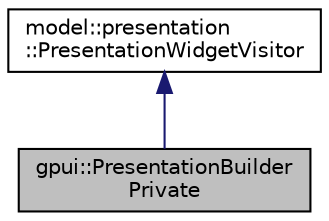digraph "gpui::PresentationBuilderPrivate"
{
 // LATEX_PDF_SIZE
  edge [fontname="Helvetica",fontsize="10",labelfontname="Helvetica",labelfontsize="10"];
  node [fontname="Helvetica",fontsize="10",shape=record];
  Node1 [label="gpui::PresentationBuilder\lPrivate",height=0.2,width=0.4,color="black", fillcolor="grey75", style="filled", fontcolor="black",tooltip=" "];
  Node2 -> Node1 [dir="back",color="midnightblue",fontsize="10",style="solid",fontname="Helvetica"];
  Node2 [label="model::presentation\l::PresentationWidgetVisitor",height=0.2,width=0.4,color="black", fillcolor="white", style="filled",URL="$classmodel_1_1presentation_1_1_presentation_widget_visitor.html",tooltip="The PresentationWidgetVisitor class."];
}
